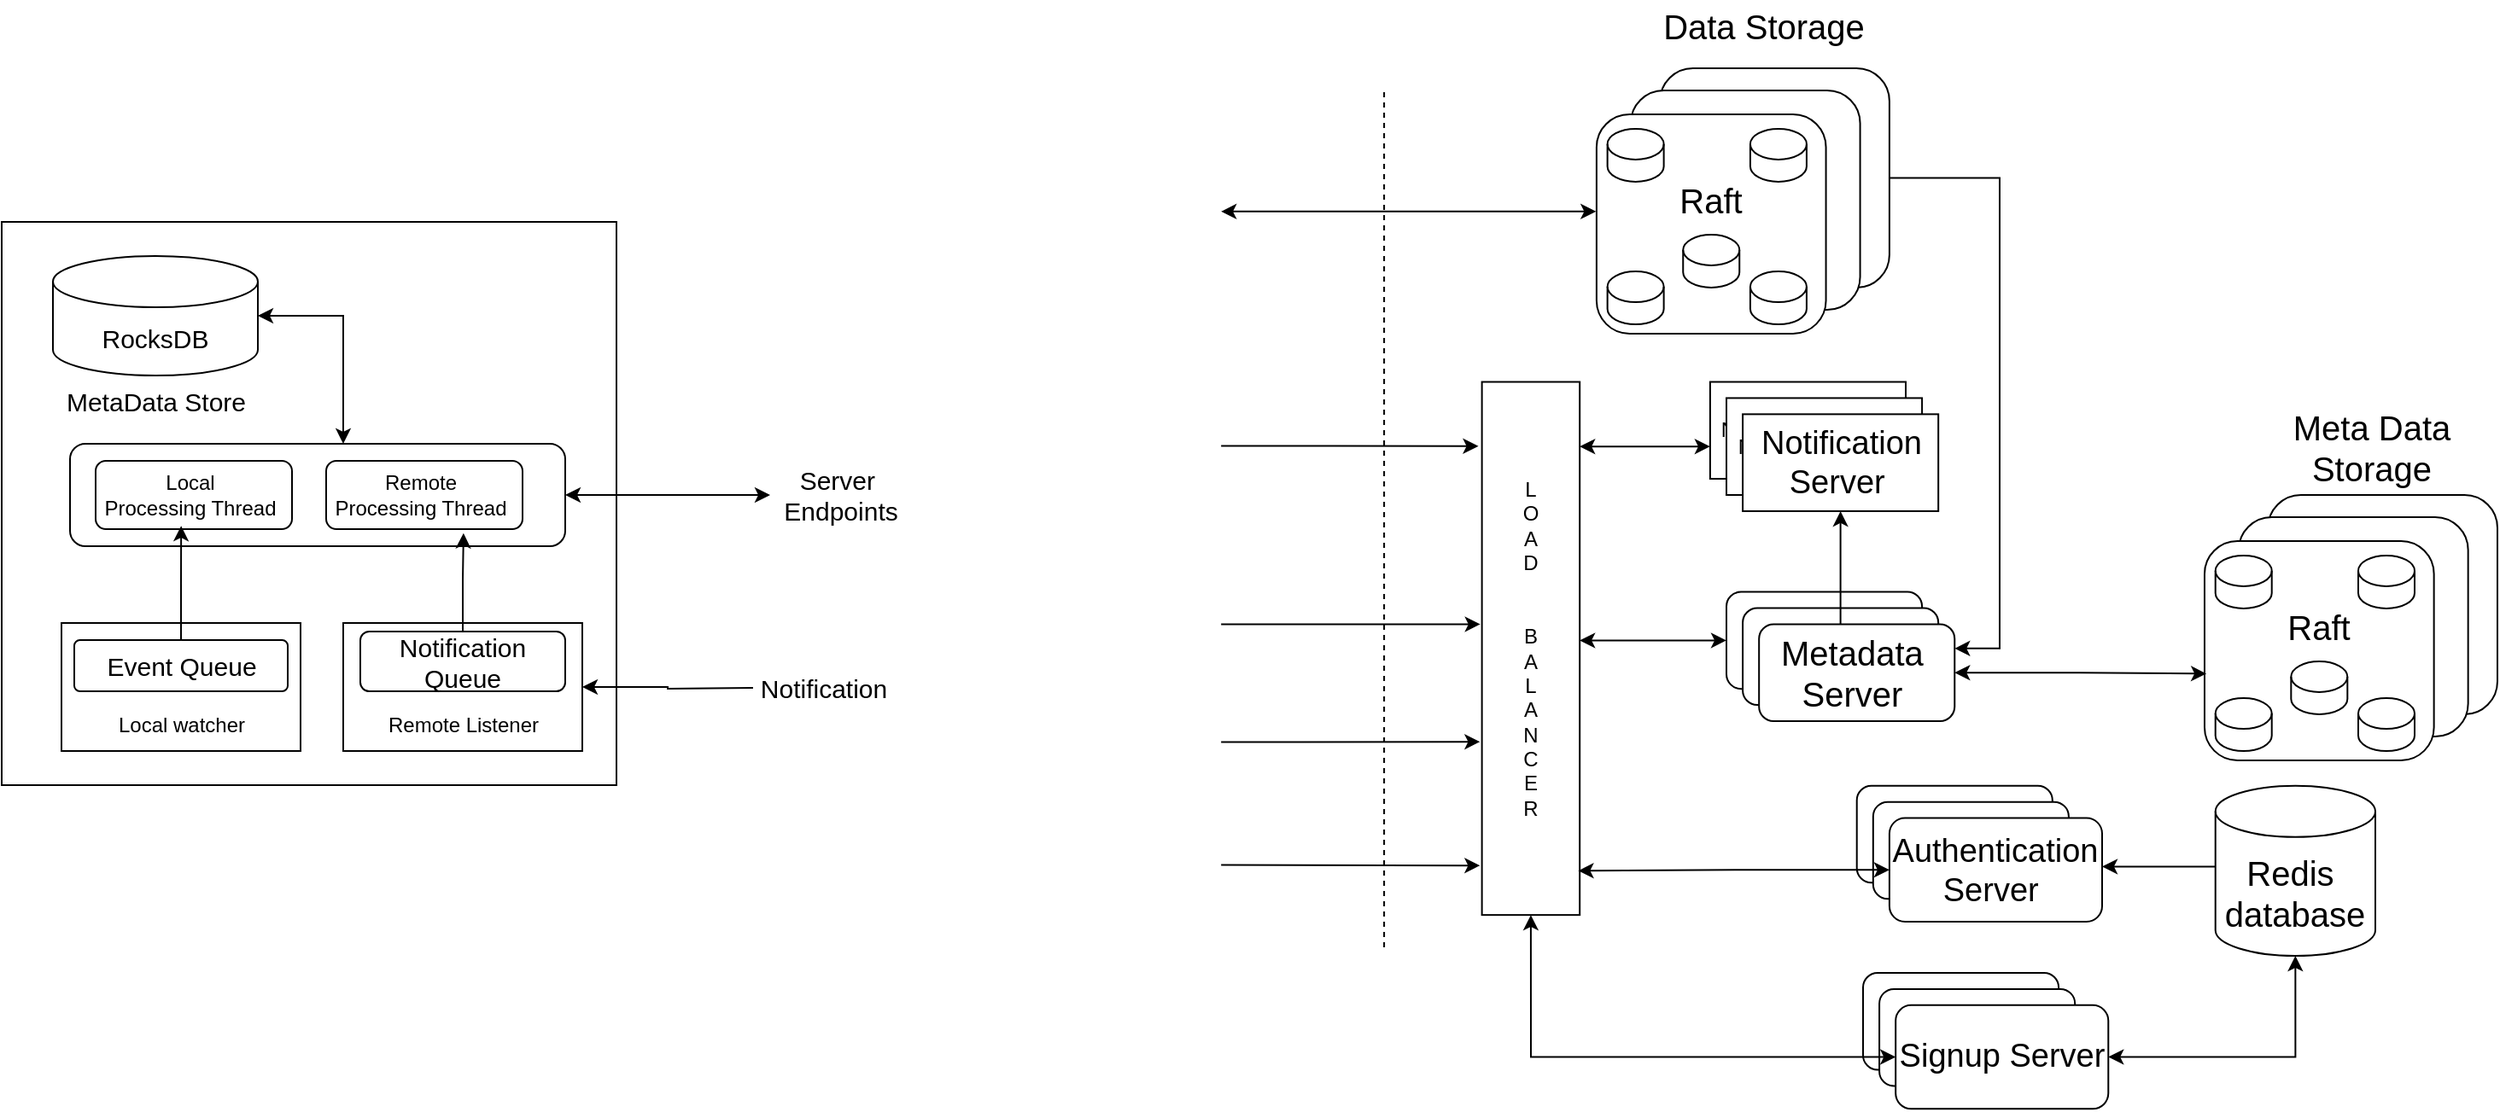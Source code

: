 <mxfile version="26.0.16">
  <diagram name="Page-1" id="bNkM6R-N0ssAOY50iF0S">
    <mxGraphModel dx="2670" dy="952" grid="1" gridSize="10" guides="1" tooltips="1" connect="1" arrows="1" fold="1" page="1" pageScale="1" pageWidth="850" pageHeight="1100" math="0" shadow="0">
      <root>
        <mxCell id="0" />
        <mxCell id="1" parent="0" />
        <mxCell id="1btQqyBYPSRcOoSG0rmQ-140" value="" style="rounded=0;whiteSpace=wrap;html=1;" parent="1" vertex="1">
          <mxGeometry x="-600" y="450" width="360" height="330" as="geometry" />
        </mxCell>
        <mxCell id="1btQqyBYPSRcOoSG0rmQ-143" value="" style="edgeStyle=orthogonalEdgeStyle;rounded=0;orthogonalLoop=1;jettySize=auto;html=1;entryX=0.75;entryY=0;entryDx=0;entryDy=0;startArrow=classic;startFill=1;" parent="1" source="1btQqyBYPSRcOoSG0rmQ-122" edge="1">
          <mxGeometry relative="1" as="geometry">
            <Array as="points">
              <mxPoint x="-400" y="505" />
            </Array>
            <mxPoint x="-400" y="580" as="targetPoint" />
          </mxGeometry>
        </mxCell>
        <mxCell id="1btQqyBYPSRcOoSG0rmQ-122" value="&lt;font style=&quot;font-size: 15px;&quot;&gt;RocksDB&lt;/font&gt;" style="shape=cylinder3;whiteSpace=wrap;html=1;boundedLbl=1;backgroundOutline=1;size=15;" parent="1" vertex="1">
          <mxGeometry x="-570" y="470" width="120" height="70" as="geometry" />
        </mxCell>
        <mxCell id="1btQqyBYPSRcOoSG0rmQ-123" value="&lt;font style=&quot;font-size: 15px;&quot;&gt;MetaData Store&lt;/font&gt;" style="text;html=1;align=center;verticalAlign=middle;resizable=0;points=[];autosize=1;strokeColor=none;fillColor=none;" parent="1" vertex="1">
          <mxGeometry x="-575" y="540" width="130" height="30" as="geometry" />
        </mxCell>
        <mxCell id="1btQqyBYPSRcOoSG0rmQ-149" value="" style="edgeStyle=orthogonalEdgeStyle;rounded=0;orthogonalLoop=1;jettySize=auto;html=1;endArrow=none;startFill=1;startArrow=classic;" parent="1" source="1btQqyBYPSRcOoSG0rmQ-124" edge="1">
          <mxGeometry relative="1" as="geometry">
            <mxPoint x="-160" y="723" as="targetPoint" />
          </mxGeometry>
        </mxCell>
        <mxCell id="kVzqF1qqZUVgiidWQHxq-66" value="&lt;font style=&quot;font-size: 15px;&quot;&gt;Notification&lt;/font&gt;" style="edgeLabel;html=1;align=center;verticalAlign=middle;resizable=0;points=[];" vertex="1" connectable="0" parent="1btQqyBYPSRcOoSG0rmQ-149">
          <mxGeometry x="0.688" relative="1" as="geometry">
            <mxPoint x="57" as="offset" />
          </mxGeometry>
        </mxCell>
        <mxCell id="kVzqF1qqZUVgiidWQHxq-67" value="&lt;font style=&quot;font-size: 15px;&quot;&gt;Server&amp;nbsp;&lt;br&gt;Endpoints&lt;/font&gt;" style="edgeLabel;html=1;align=center;verticalAlign=middle;resizable=0;points=[];" vertex="1" connectable="0" parent="1btQqyBYPSRcOoSG0rmQ-149">
          <mxGeometry x="0.688" relative="1" as="geometry">
            <mxPoint x="67" y="-113" as="offset" />
          </mxGeometry>
        </mxCell>
        <mxCell id="1btQqyBYPSRcOoSG0rmQ-124" value="" style="rounded=0;whiteSpace=wrap;html=1;" parent="1" vertex="1">
          <mxGeometry x="-400" y="685" width="140" height="75" as="geometry" />
        </mxCell>
        <mxCell id="1btQqyBYPSRcOoSG0rmQ-125" value="Remote Listener" style="text;html=1;align=center;verticalAlign=middle;resizable=0;points=[];autosize=1;strokeColor=none;fillColor=none;" parent="1" vertex="1">
          <mxGeometry x="-385" y="730" width="110" height="30" as="geometry" />
        </mxCell>
        <mxCell id="1btQqyBYPSRcOoSG0rmQ-129" value="&lt;font style=&quot;font-size: 15px;&quot;&gt;Notification Queue&lt;/font&gt;" style="rounded=1;whiteSpace=wrap;html=1;" parent="1" vertex="1">
          <mxGeometry x="-390" y="690" width="120" height="35" as="geometry" />
        </mxCell>
        <mxCell id="1btQqyBYPSRcOoSG0rmQ-137" value="" style="rounded=0;whiteSpace=wrap;html=1;" parent="1" vertex="1">
          <mxGeometry x="-565" y="685" width="140" height="75" as="geometry" />
        </mxCell>
        <mxCell id="1btQqyBYPSRcOoSG0rmQ-138" value="Local watcher" style="text;html=1;align=center;verticalAlign=middle;resizable=0;points=[];autosize=1;strokeColor=none;fillColor=none;" parent="1" vertex="1">
          <mxGeometry x="-545" y="730" width="100" height="30" as="geometry" />
        </mxCell>
        <mxCell id="1btQqyBYPSRcOoSG0rmQ-139" value="&lt;font style=&quot;font-size: 15px;&quot;&gt;Event Queue&lt;/font&gt;" style="rounded=1;whiteSpace=wrap;html=1;arcSize=11;" parent="1" vertex="1">
          <mxGeometry x="-557.5" y="695" width="125" height="30" as="geometry" />
        </mxCell>
        <mxCell id="1btQqyBYPSRcOoSG0rmQ-2" value="L&lt;div&gt;O&lt;/div&gt;&lt;div&gt;A&lt;/div&gt;&lt;div&gt;D&lt;/div&gt;&lt;div&gt;&lt;br&gt;&lt;/div&gt;&lt;div&gt;&lt;br&gt;&lt;/div&gt;&lt;div&gt;B&lt;/div&gt;&lt;div&gt;A&lt;/div&gt;&lt;div&gt;L&lt;/div&gt;&lt;div&gt;A&lt;/div&gt;&lt;div&gt;N&lt;/div&gt;&lt;div&gt;C&lt;/div&gt;&lt;div&gt;E&lt;/div&gt;&lt;div&gt;R&lt;/div&gt;" style="rounded=0;whiteSpace=wrap;html=1;" parent="1" vertex="1">
          <mxGeometry x="266.818" y="543.75" width="57.273" height="312.321" as="geometry" />
        </mxCell>
        <mxCell id="1btQqyBYPSRcOoSG0rmQ-85" value="" style="edgeStyle=orthogonalEdgeStyle;rounded=0;orthogonalLoop=1;jettySize=auto;html=1;endArrow=none;startFill=1;startArrow=classic;" parent="1" source="1btQqyBYPSRcOoSG0rmQ-5" target="1btQqyBYPSRcOoSG0rmQ-7" edge="1">
          <mxGeometry relative="1" as="geometry">
            <Array as="points">
              <mxPoint x="667.727" y="827.679" />
              <mxPoint x="667.727" y="827.679" />
            </Array>
          </mxGeometry>
        </mxCell>
        <mxCell id="1btQqyBYPSRcOoSG0rmQ-7" value="&lt;font style=&quot;font-size: 20px;&quot;&gt;Redis&amp;nbsp;&lt;/font&gt;&lt;div&gt;&lt;font style=&quot;font-size: 20px;&quot;&gt;database&lt;/font&gt;&lt;/div&gt;" style="shape=cylinder3;whiteSpace=wrap;html=1;boundedLbl=1;backgroundOutline=1;size=15;" parent="1" vertex="1">
          <mxGeometry x="696.36" y="780.36" width="93.64" height="99.64" as="geometry" />
        </mxCell>
        <mxCell id="1btQqyBYPSRcOoSG0rmQ-86" value="" style="edgeStyle=orthogonalEdgeStyle;rounded=0;orthogonalLoop=1;jettySize=auto;html=1;startArrow=classic;startFill=1;endArrow=classic;endFill=1;" parent="1" source="1btQqyBYPSRcOoSG0rmQ-15" target="1btQqyBYPSRcOoSG0rmQ-2" edge="1">
          <mxGeometry relative="1" as="geometry">
            <Array as="points">
              <mxPoint x="343.182" y="695.179" />
              <mxPoint x="343.182" y="695.179" />
            </Array>
          </mxGeometry>
        </mxCell>
        <mxCell id="1btQqyBYPSRcOoSG0rmQ-15" value="Metadata&amp;nbsp;&lt;div&gt;Server&amp;nbsp;&lt;/div&gt;" style="rounded=1;whiteSpace=wrap;html=1;" parent="1" vertex="1">
          <mxGeometry x="410" y="666.786" width="114.545" height="56.786" as="geometry" />
        </mxCell>
        <mxCell id="1btQqyBYPSRcOoSG0rmQ-16" value="Metadata&amp;nbsp;&lt;div&gt;Server&amp;nbsp;&lt;/div&gt;" style="rounded=1;whiteSpace=wrap;html=1;" parent="1" vertex="1">
          <mxGeometry x="419.545" y="676.25" width="114.545" height="56.786" as="geometry" />
        </mxCell>
        <mxCell id="1btQqyBYPSRcOoSG0rmQ-82" value="" style="edgeStyle=orthogonalEdgeStyle;rounded=0;orthogonalLoop=1;jettySize=auto;html=1;" parent="1" source="1btQqyBYPSRcOoSG0rmQ-17" target="1btQqyBYPSRcOoSG0rmQ-81" edge="1">
          <mxGeometry relative="1" as="geometry">
            <Array as="points">
              <mxPoint x="476.818" y="666.786" />
              <mxPoint x="476.818" y="666.786" />
            </Array>
          </mxGeometry>
        </mxCell>
        <mxCell id="1btQqyBYPSRcOoSG0rmQ-17" value="&lt;font style=&quot;font-size: 20px;&quot;&gt;Metadata&amp;nbsp;&lt;/font&gt;&lt;div&gt;&lt;font style=&quot;font-size: 20px;&quot;&gt;Server&amp;nbsp;&lt;/font&gt;&lt;/div&gt;" style="rounded=1;whiteSpace=wrap;html=1;" parent="1" vertex="1">
          <mxGeometry x="429.091" y="685.714" width="114.545" height="56.786" as="geometry" />
        </mxCell>
        <mxCell id="1btQqyBYPSRcOoSG0rmQ-83" value="" style="edgeStyle=orthogonalEdgeStyle;rounded=0;orthogonalLoop=1;jettySize=auto;html=1;startArrow=classic;startFill=1;" parent="1" source="1btQqyBYPSRcOoSG0rmQ-78" target="1btQqyBYPSRcOoSG0rmQ-2" edge="1">
          <mxGeometry relative="1" as="geometry">
            <Array as="points">
              <mxPoint x="371.818" y="581.607" />
              <mxPoint x="371.818" y="581.607" />
            </Array>
          </mxGeometry>
        </mxCell>
        <mxCell id="1btQqyBYPSRcOoSG0rmQ-78" value="Notification Server&amp;nbsp;" style="whiteSpace=wrap;html=1;" parent="1" vertex="1">
          <mxGeometry x="400.455" y="543.75" width="114.545" height="56.786" as="geometry" />
        </mxCell>
        <mxCell id="1btQqyBYPSRcOoSG0rmQ-80" value="Notification Server&amp;nbsp;" style="whiteSpace=wrap;html=1;" parent="1" vertex="1">
          <mxGeometry x="410" y="553.214" width="114.545" height="56.786" as="geometry" />
        </mxCell>
        <mxCell id="1btQqyBYPSRcOoSG0rmQ-81" value="&lt;font style=&quot;font-size: 19px;&quot;&gt;Notification Server&amp;nbsp;&lt;/font&gt;" style="whiteSpace=wrap;html=1;" parent="1" vertex="1">
          <mxGeometry x="419.545" y="562.679" width="114.545" height="56.786" as="geometry" />
        </mxCell>
        <mxCell id="1btQqyBYPSRcOoSG0rmQ-107" value="" style="endArrow=none;dashed=1;html=1;rounded=0;" parent="1" edge="1">
          <mxGeometry width="50" height="50" relative="1" as="geometry">
            <mxPoint x="209.545" y="875" as="sourcePoint" />
            <mxPoint x="209.545" y="373.393" as="targetPoint" />
          </mxGeometry>
        </mxCell>
        <mxCell id="1btQqyBYPSRcOoSG0rmQ-109" value="" style="endArrow=classic;html=1;rounded=0;startArrow=classic;startFill=1;" parent="1" edge="1">
          <mxGeometry width="50" height="50" relative="1" as="geometry">
            <mxPoint x="114.091" y="443.921" as="sourcePoint" />
            <mxPoint x="333.636" y="443.921" as="targetPoint" />
          </mxGeometry>
        </mxCell>
        <mxCell id="1btQqyBYPSRcOoSG0rmQ-111" value="" style="endArrow=classic;html=1;rounded=0;entryX=-0.036;entryY=0.037;entryDx=0;entryDy=0;entryPerimeter=0;" parent="1" edge="1">
          <mxGeometry width="50" height="50" relative="1" as="geometry">
            <mxPoint x="114.091" y="581.229" as="sourcePoint" />
            <mxPoint x="264.756" y="581.427" as="targetPoint" />
            <Array as="points">
              <mxPoint x="180.909" y="581.229" />
            </Array>
          </mxGeometry>
        </mxCell>
        <mxCell id="1btQqyBYPSRcOoSG0rmQ-113" value="" style="endArrow=classic;html=1;rounded=0;entryX=-0.02;entryY=0.395;entryDx=0;entryDy=0;entryPerimeter=0;" parent="1" edge="1">
          <mxGeometry width="50" height="50" relative="1" as="geometry">
            <mxPoint x="114.091" y="826.779" as="sourcePoint" />
            <mxPoint x="265.673" y="827.111" as="targetPoint" />
          </mxGeometry>
        </mxCell>
        <mxCell id="1btQqyBYPSRcOoSG0rmQ-115" value="" style="endArrow=classic;html=1;rounded=0;entryX=-0.02;entryY=0.675;entryDx=0;entryDy=0;entryPerimeter=0;" parent="1" target="1btQqyBYPSRcOoSG0rmQ-2" edge="1">
          <mxGeometry width="50" height="50" relative="1" as="geometry">
            <mxPoint x="114.091" y="754.804" as="sourcePoint" />
            <mxPoint x="133.182" y="676.25" as="targetPoint" />
          </mxGeometry>
        </mxCell>
        <mxCell id="1btQqyBYPSRcOoSG0rmQ-117" value="" style="endArrow=classic;html=1;rounded=0;entryX=-0.02;entryY=0.675;entryDx=0;entryDy=0;entryPerimeter=0;" parent="1" edge="1">
          <mxGeometry width="50" height="50" relative="1" as="geometry">
            <mxPoint x="114.091" y="685.714" as="sourcePoint" />
            <mxPoint x="265.864" y="685.714" as="targetPoint" />
          </mxGeometry>
        </mxCell>
        <mxCell id="kVzqF1qqZUVgiidWQHxq-26" value="" style="group" vertex="1" connectable="0" parent="1">
          <mxGeometry x="689.99" y="610" width="171.5" height="155.46" as="geometry" />
        </mxCell>
        <mxCell id="kVzqF1qqZUVgiidWQHxq-25" value="" style="rounded=1;whiteSpace=wrap;html=1;movable=1;resizable=1;rotatable=1;deletable=1;editable=1;locked=0;connectable=1;" vertex="1" parent="kVzqF1qqZUVgiidWQHxq-26">
          <mxGeometry x="37.17" width="134.33" height="128.5" as="geometry" />
        </mxCell>
        <mxCell id="kVzqF1qqZUVgiidWQHxq-23" value="" style="group" vertex="1" connectable="0" parent="kVzqF1qqZUVgiidWQHxq-26">
          <mxGeometry y="26.96" width="134.33" height="128.5" as="geometry" />
        </mxCell>
        <mxCell id="kVzqF1qqZUVgiidWQHxq-24" value="" style="rounded=1;whiteSpace=wrap;html=1;movable=1;resizable=1;rotatable=1;deletable=1;editable=1;locked=0;connectable=1;" vertex="1" parent="kVzqF1qqZUVgiidWQHxq-23">
          <mxGeometry x="20.01" y="-13.96" width="134.33" height="128.5" as="geometry" />
        </mxCell>
        <mxCell id="kVzqF1qqZUVgiidWQHxq-12" value="" style="rounded=1;whiteSpace=wrap;html=1;movable=1;resizable=1;rotatable=1;deletable=1;editable=1;locked=0;connectable=1;" vertex="1" parent="kVzqF1qqZUVgiidWQHxq-23">
          <mxGeometry width="134.33" height="128.5" as="geometry" />
        </mxCell>
        <mxCell id="kVzqF1qqZUVgiidWQHxq-16" value="" style="shape=cylinder3;whiteSpace=wrap;html=1;boundedLbl=1;backgroundOutline=1;size=9;movable=1;resizable=1;rotatable=1;deletable=1;editable=1;locked=0;connectable=1;" vertex="1" parent="kVzqF1qqZUVgiidWQHxq-23">
          <mxGeometry x="6.37" y="8.5" width="33" height="31" as="geometry" />
        </mxCell>
        <mxCell id="kVzqF1qqZUVgiidWQHxq-17" value="" style="shape=cylinder3;whiteSpace=wrap;html=1;boundedLbl=1;backgroundOutline=1;size=9;movable=1;resizable=1;rotatable=1;deletable=1;editable=1;locked=0;connectable=1;" vertex="1" parent="kVzqF1qqZUVgiidWQHxq-23">
          <mxGeometry x="90.01" y="8.5" width="33" height="31" as="geometry" />
        </mxCell>
        <mxCell id="kVzqF1qqZUVgiidWQHxq-18" value="" style="shape=cylinder3;whiteSpace=wrap;html=1;boundedLbl=1;backgroundOutline=1;size=9;movable=1;resizable=1;rotatable=1;deletable=1;editable=1;locked=0;connectable=1;" vertex="1" parent="kVzqF1qqZUVgiidWQHxq-23">
          <mxGeometry x="90.01" y="92.07" width="33" height="31" as="geometry" />
        </mxCell>
        <mxCell id="kVzqF1qqZUVgiidWQHxq-19" value="" style="shape=cylinder3;whiteSpace=wrap;html=1;boundedLbl=1;backgroundOutline=1;size=9;movable=1;resizable=1;rotatable=1;deletable=1;editable=1;locked=0;connectable=1;" vertex="1" parent="kVzqF1qqZUVgiidWQHxq-23">
          <mxGeometry x="6.37" y="92.07" width="33" height="31" as="geometry" />
        </mxCell>
        <mxCell id="kVzqF1qqZUVgiidWQHxq-20" value="" style="shape=cylinder3;whiteSpace=wrap;html=1;boundedLbl=1;backgroundOutline=1;size=9;movable=1;resizable=1;rotatable=1;deletable=1;editable=1;locked=0;connectable=1;" vertex="1" parent="kVzqF1qqZUVgiidWQHxq-23">
          <mxGeometry x="50.67" y="70.54" width="33" height="31" as="geometry" />
        </mxCell>
        <mxCell id="kVzqF1qqZUVgiidWQHxq-21" value="&lt;font style=&quot;font-size: 20px;&quot;&gt;Raft&lt;/font&gt;" style="text;html=1;align=center;verticalAlign=middle;whiteSpace=wrap;rounded=0;movable=1;resizable=1;rotatable=1;deletable=1;editable=1;locked=0;connectable=1;" vertex="1" parent="kVzqF1qqZUVgiidWQHxq-23">
          <mxGeometry x="37.17" y="35.29" width="60" height="30" as="geometry" />
        </mxCell>
        <mxCell id="kVzqF1qqZUVgiidWQHxq-27" value="" style="group" vertex="1" connectable="0" parent="1">
          <mxGeometry x="333.95" y="360" width="171.5" height="155.46" as="geometry" />
        </mxCell>
        <mxCell id="kVzqF1qqZUVgiidWQHxq-28" value="" style="rounded=1;whiteSpace=wrap;html=1;movable=1;resizable=1;rotatable=1;deletable=1;editable=1;locked=0;connectable=1;" vertex="1" parent="kVzqF1qqZUVgiidWQHxq-27">
          <mxGeometry x="37.17" width="134.33" height="128.5" as="geometry" />
        </mxCell>
        <mxCell id="kVzqF1qqZUVgiidWQHxq-29" value="" style="group" vertex="1" connectable="0" parent="kVzqF1qqZUVgiidWQHxq-27">
          <mxGeometry y="26.96" width="134.33" height="128.5" as="geometry" />
        </mxCell>
        <mxCell id="kVzqF1qqZUVgiidWQHxq-30" value="" style="rounded=1;whiteSpace=wrap;html=1;movable=1;resizable=1;rotatable=1;deletable=1;editable=1;locked=0;connectable=1;" vertex="1" parent="kVzqF1qqZUVgiidWQHxq-29">
          <mxGeometry x="20.01" y="-13.96" width="134.33" height="128.5" as="geometry" />
        </mxCell>
        <mxCell id="kVzqF1qqZUVgiidWQHxq-31" value="" style="rounded=1;whiteSpace=wrap;html=1;movable=1;resizable=1;rotatable=1;deletable=1;editable=1;locked=0;connectable=1;" vertex="1" parent="kVzqF1qqZUVgiidWQHxq-29">
          <mxGeometry width="134.33" height="128.5" as="geometry" />
        </mxCell>
        <mxCell id="kVzqF1qqZUVgiidWQHxq-32" value="" style="shape=cylinder3;whiteSpace=wrap;html=1;boundedLbl=1;backgroundOutline=1;size=9;movable=1;resizable=1;rotatable=1;deletable=1;editable=1;locked=0;connectable=1;" vertex="1" parent="kVzqF1qqZUVgiidWQHxq-29">
          <mxGeometry x="6.37" y="8.5" width="33" height="31" as="geometry" />
        </mxCell>
        <mxCell id="kVzqF1qqZUVgiidWQHxq-33" value="" style="shape=cylinder3;whiteSpace=wrap;html=1;boundedLbl=1;backgroundOutline=1;size=9;movable=1;resizable=1;rotatable=1;deletable=1;editable=1;locked=0;connectable=1;" vertex="1" parent="kVzqF1qqZUVgiidWQHxq-29">
          <mxGeometry x="90.01" y="8.5" width="33" height="31" as="geometry" />
        </mxCell>
        <mxCell id="kVzqF1qqZUVgiidWQHxq-34" value="" style="shape=cylinder3;whiteSpace=wrap;html=1;boundedLbl=1;backgroundOutline=1;size=9;movable=1;resizable=1;rotatable=1;deletable=1;editable=1;locked=0;connectable=1;" vertex="1" parent="kVzqF1qqZUVgiidWQHxq-29">
          <mxGeometry x="90.01" y="92.07" width="33" height="31" as="geometry" />
        </mxCell>
        <mxCell id="kVzqF1qqZUVgiidWQHxq-35" value="" style="shape=cylinder3;whiteSpace=wrap;html=1;boundedLbl=1;backgroundOutline=1;size=9;movable=1;resizable=1;rotatable=1;deletable=1;editable=1;locked=0;connectable=1;" vertex="1" parent="kVzqF1qqZUVgiidWQHxq-29">
          <mxGeometry x="6.37" y="92.07" width="33" height="31" as="geometry" />
        </mxCell>
        <mxCell id="kVzqF1qqZUVgiidWQHxq-36" value="" style="shape=cylinder3;whiteSpace=wrap;html=1;boundedLbl=1;backgroundOutline=1;size=9;movable=1;resizable=1;rotatable=1;deletable=1;editable=1;locked=0;connectable=1;" vertex="1" parent="kVzqF1qqZUVgiidWQHxq-29">
          <mxGeometry x="50.67" y="70.54" width="33" height="31" as="geometry" />
        </mxCell>
        <mxCell id="kVzqF1qqZUVgiidWQHxq-37" value="&lt;font style=&quot;font-size: 20px;&quot;&gt;Raft&lt;/font&gt;" style="text;html=1;align=center;verticalAlign=middle;whiteSpace=wrap;rounded=0;movable=1;resizable=1;rotatable=1;deletable=1;editable=1;locked=0;connectable=1;" vertex="1" parent="kVzqF1qqZUVgiidWQHxq-29">
          <mxGeometry x="37.17" y="35.29" width="60" height="30" as="geometry" />
        </mxCell>
        <mxCell id="kVzqF1qqZUVgiidWQHxq-38" value="&lt;font style=&quot;font-size: 20px;&quot;&gt;Meta Data&lt;br&gt;Storage&lt;/font&gt;" style="text;html=1;align=center;verticalAlign=middle;whiteSpace=wrap;rounded=0;" vertex="1" parent="1">
          <mxGeometry x="715.13" y="566.61" width="146.36" height="30" as="geometry" />
        </mxCell>
        <mxCell id="kVzqF1qqZUVgiidWQHxq-39" value="&lt;font style=&quot;font-size: 20px;&quot;&gt;Data Storage&lt;/font&gt;" style="text;html=1;align=center;verticalAlign=middle;whiteSpace=wrap;rounded=0;" vertex="1" parent="1">
          <mxGeometry x="359.09" y="320" width="146.36" height="30" as="geometry" />
        </mxCell>
        <mxCell id="kVzqF1qqZUVgiidWQHxq-41" value="" style="group" vertex="1" connectable="0" parent="1">
          <mxGeometry x="486.364" y="780.357" width="143.636" height="79.643" as="geometry" />
        </mxCell>
        <mxCell id="1btQqyBYPSRcOoSG0rmQ-3" value="Authentication Server&amp;nbsp;" style="rounded=1;whiteSpace=wrap;html=1;" parent="kVzqF1qqZUVgiidWQHxq-41" vertex="1">
          <mxGeometry width="114.545" height="56.786" as="geometry" />
        </mxCell>
        <mxCell id="1btQqyBYPSRcOoSG0rmQ-4" value="Authentication Server&amp;nbsp;" style="rounded=1;whiteSpace=wrap;html=1;" parent="kVzqF1qqZUVgiidWQHxq-41" vertex="1">
          <mxGeometry x="9.545" y="9.464" width="114.545" height="56.786" as="geometry" />
        </mxCell>
        <mxCell id="1btQqyBYPSRcOoSG0rmQ-5" value="&lt;font style=&quot;font-size: 19px;&quot;&gt;Authentication Server&amp;nbsp;&lt;/font&gt;" style="rounded=1;whiteSpace=wrap;html=1;" parent="kVzqF1qqZUVgiidWQHxq-41" vertex="1">
          <mxGeometry x="19.086" y="18.933" width="124.55" height="60.71" as="geometry" />
        </mxCell>
        <mxCell id="kVzqF1qqZUVgiidWQHxq-42" value="" style="group" vertex="1" connectable="0" parent="1">
          <mxGeometry x="490.004" y="889.997" width="143.636" height="79.643" as="geometry" />
        </mxCell>
        <mxCell id="kVzqF1qqZUVgiidWQHxq-43" value="Authentication Server&amp;nbsp;" style="rounded=1;whiteSpace=wrap;html=1;" vertex="1" parent="kVzqF1qqZUVgiidWQHxq-42">
          <mxGeometry width="114.545" height="56.786" as="geometry" />
        </mxCell>
        <mxCell id="kVzqF1qqZUVgiidWQHxq-44" value="Authentication Server&amp;nbsp;" style="rounded=1;whiteSpace=wrap;html=1;" vertex="1" parent="kVzqF1qqZUVgiidWQHxq-42">
          <mxGeometry x="9.545" y="9.464" width="114.545" height="56.786" as="geometry" />
        </mxCell>
        <mxCell id="kVzqF1qqZUVgiidWQHxq-45" value="&lt;font style=&quot;font-size: 19px;&quot;&gt;Signup Server&lt;/font&gt;" style="rounded=1;whiteSpace=wrap;html=1;" vertex="1" parent="kVzqF1qqZUVgiidWQHxq-42">
          <mxGeometry x="19.086" y="18.933" width="124.55" height="60.71" as="geometry" />
        </mxCell>
        <mxCell id="kVzqF1qqZUVgiidWQHxq-46" style="edgeStyle=orthogonalEdgeStyle;rounded=0;orthogonalLoop=1;jettySize=auto;html=1;entryX=0.5;entryY=1;entryDx=0;entryDy=0;entryPerimeter=0;endArrow=classic;endFill=1;startArrow=classic;startFill=1;" edge="1" parent="1" source="kVzqF1qqZUVgiidWQHxq-45" target="1btQqyBYPSRcOoSG0rmQ-7">
          <mxGeometry relative="1" as="geometry" />
        </mxCell>
        <mxCell id="kVzqF1qqZUVgiidWQHxq-48" style="edgeStyle=orthogonalEdgeStyle;rounded=0;orthogonalLoop=1;jettySize=auto;html=1;entryX=0.5;entryY=1;entryDx=0;entryDy=0;endArrow=classic;endFill=1;startArrow=classic;startFill=1;" edge="1" parent="1" source="kVzqF1qqZUVgiidWQHxq-45" target="1btQqyBYPSRcOoSG0rmQ-2">
          <mxGeometry relative="1" as="geometry" />
        </mxCell>
        <mxCell id="kVzqF1qqZUVgiidWQHxq-49" style="edgeStyle=orthogonalEdgeStyle;rounded=0;orthogonalLoop=1;jettySize=auto;html=1;entryX=0.985;entryY=0.917;entryDx=0;entryDy=0;entryPerimeter=0;startArrow=classic;startFill=1;endArrow=classic;endFill=1;" edge="1" parent="1" source="1btQqyBYPSRcOoSG0rmQ-5" target="1btQqyBYPSRcOoSG0rmQ-2">
          <mxGeometry relative="1" as="geometry">
            <mxPoint x="330" y="829.645" as="targetPoint" />
          </mxGeometry>
        </mxCell>
        <mxCell id="kVzqF1qqZUVgiidWQHxq-52" style="edgeStyle=orthogonalEdgeStyle;rounded=0;orthogonalLoop=1;jettySize=auto;html=1;entryX=1;entryY=0.25;entryDx=0;entryDy=0;" edge="1" parent="1" source="kVzqF1qqZUVgiidWQHxq-28" target="1btQqyBYPSRcOoSG0rmQ-17">
          <mxGeometry relative="1" as="geometry">
            <Array as="points">
              <mxPoint x="570" y="424" />
              <mxPoint x="570" y="700" />
            </Array>
          </mxGeometry>
        </mxCell>
        <mxCell id="kVzqF1qqZUVgiidWQHxq-54" style="edgeStyle=orthogonalEdgeStyle;rounded=0;orthogonalLoop=1;jettySize=auto;html=1;entryX=0.008;entryY=0.605;entryDx=0;entryDy=0;entryPerimeter=0;endArrow=classic;endFill=1;startArrow=classic;startFill=1;" edge="1" parent="1" source="1btQqyBYPSRcOoSG0rmQ-17" target="kVzqF1qqZUVgiidWQHxq-12">
          <mxGeometry relative="1" as="geometry" />
        </mxCell>
        <mxCell id="kVzqF1qqZUVgiidWQHxq-65" style="edgeStyle=orthogonalEdgeStyle;rounded=0;orthogonalLoop=1;jettySize=auto;html=1;startArrow=classic;startFill=1;" edge="1" parent="1" source="kVzqF1qqZUVgiidWQHxq-56">
          <mxGeometry relative="1" as="geometry">
            <mxPoint x="-150" y="610.0" as="targetPoint" />
          </mxGeometry>
        </mxCell>
        <mxCell id="kVzqF1qqZUVgiidWQHxq-56" value="" style="rounded=1;whiteSpace=wrap;html=1;" vertex="1" parent="1">
          <mxGeometry x="-560" y="580" width="290" height="60" as="geometry" />
        </mxCell>
        <mxCell id="kVzqF1qqZUVgiidWQHxq-57" value="" style="rounded=1;whiteSpace=wrap;html=1;" vertex="1" parent="1">
          <mxGeometry x="-410" y="590" width="115" height="40" as="geometry" />
        </mxCell>
        <mxCell id="kVzqF1qqZUVgiidWQHxq-58" value="" style="rounded=1;whiteSpace=wrap;html=1;" vertex="1" parent="1">
          <mxGeometry x="-545" y="590" width="115" height="40" as="geometry" />
        </mxCell>
        <mxCell id="kVzqF1qqZUVgiidWQHxq-60" value="&lt;font&gt;Local&lt;br&gt;Processing Thread&lt;/font&gt;" style="text;html=1;align=center;verticalAlign=middle;resizable=0;points=[];autosize=1;strokeColor=none;fillColor=none;" vertex="1" parent="1">
          <mxGeometry x="-550" y="590" width="120" height="40" as="geometry" />
        </mxCell>
        <mxCell id="kVzqF1qqZUVgiidWQHxq-62" value="&lt;font&gt;Remote&lt;br&gt;Processing Thread&lt;/font&gt;" style="text;html=1;align=center;verticalAlign=middle;resizable=0;points=[];autosize=1;strokeColor=none;fillColor=none;" vertex="1" parent="1">
          <mxGeometry x="-415" y="590" width="120" height="40" as="geometry" />
        </mxCell>
        <mxCell id="kVzqF1qqZUVgiidWQHxq-63" style="edgeStyle=orthogonalEdgeStyle;rounded=0;orthogonalLoop=1;jettySize=auto;html=1;entryX=0.712;entryY=1.058;entryDx=0;entryDy=0;entryPerimeter=0;" edge="1" parent="1" source="1btQqyBYPSRcOoSG0rmQ-129" target="kVzqF1qqZUVgiidWQHxq-62">
          <mxGeometry relative="1" as="geometry" />
        </mxCell>
        <mxCell id="kVzqF1qqZUVgiidWQHxq-64" style="edgeStyle=orthogonalEdgeStyle;rounded=0;orthogonalLoop=1;jettySize=auto;html=1;entryX=0.459;entryY=0.952;entryDx=0;entryDy=0;entryPerimeter=0;" edge="1" parent="1" source="1btQqyBYPSRcOoSG0rmQ-139" target="kVzqF1qqZUVgiidWQHxq-60">
          <mxGeometry relative="1" as="geometry" />
        </mxCell>
      </root>
    </mxGraphModel>
  </diagram>
</mxfile>
